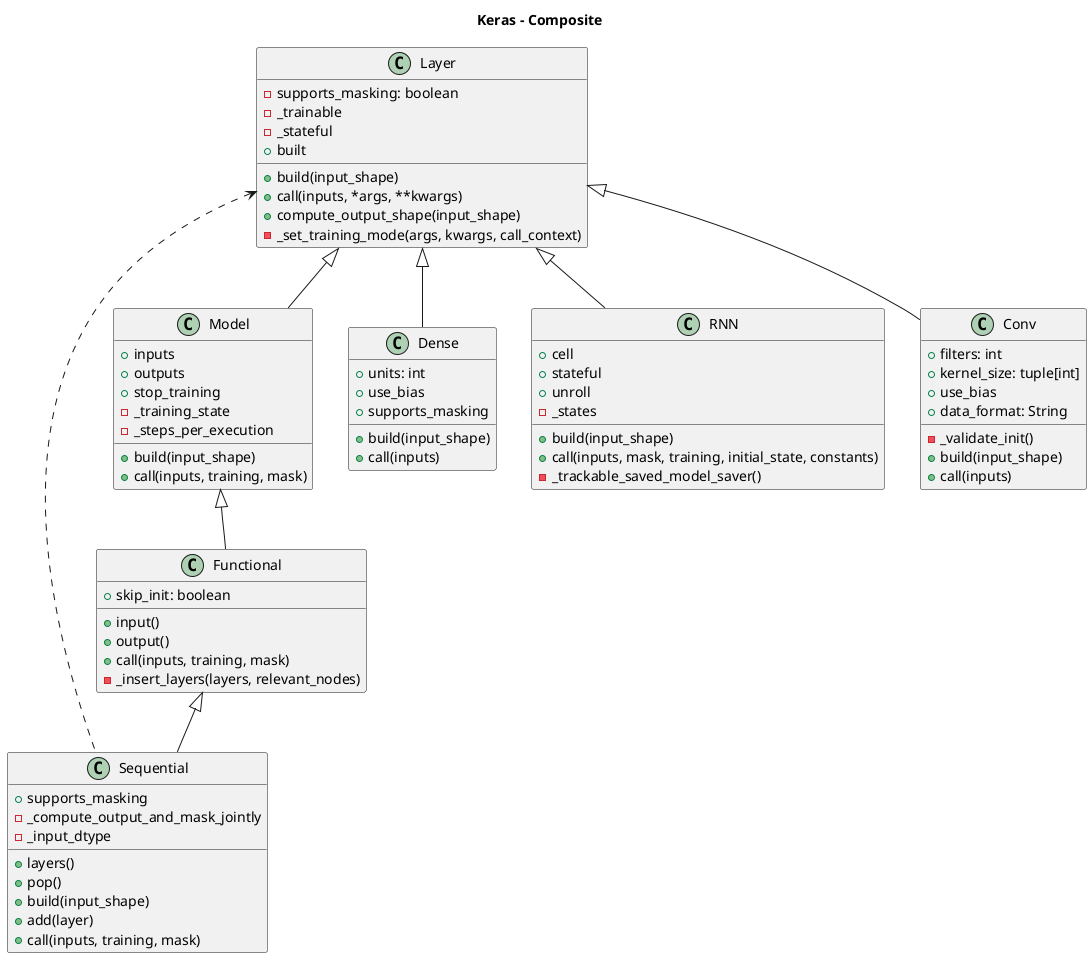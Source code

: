 @startuml

title Keras - Composite

class Layer {
    +build(input_shape)
    +call(inputs, *args, **kwargs)
    +compute_output_shape(input_shape)
    -_set_training_mode(args, kwargs, call_context)
    -supports_masking: boolean
    -_trainable
    -_stateful
    +built
} 

class Model extends Layer{
    +build(input_shape)
    +call(inputs, training, mask)
    +inputs
    +outputs
    +stop_training
    -_training_state
    -_steps_per_execution
}

class Dense extends Layer {
    +build(input_shape)
    +call(inputs)
    +units: int
    +use_bias
    +supports_masking
}

class RNN extends Layer {
    +build(input_shape)
    +call(inputs, mask, training, initial_state, constants)
    -_trackable_saved_model_saver()
    +cell
    +stateful
    +unroll
    -_states
}

class Conv extends Layer {
    -_validate_init()
    +build(input_shape)
    +call(inputs)
    +filters: int
    +kernel_size: tuple[int]
    +use_bias
    +data_format: String
}

class Functional extends Model {
    +input()
    +output()
    +call(inputs, training, mask)
    -_insert_layers(layers, relevant_nodes)
    +skip_init: boolean
}

class Sequential extends Functional {
    +layers()
    +pop()
    +build(input_shape)
    +add(layer)
    +call(inputs, training, mask)
    +supports_masking
    -_compute_output_and_mask_jointly
    -_input_dtype
}

Sequential .left.> Layer




@enduml